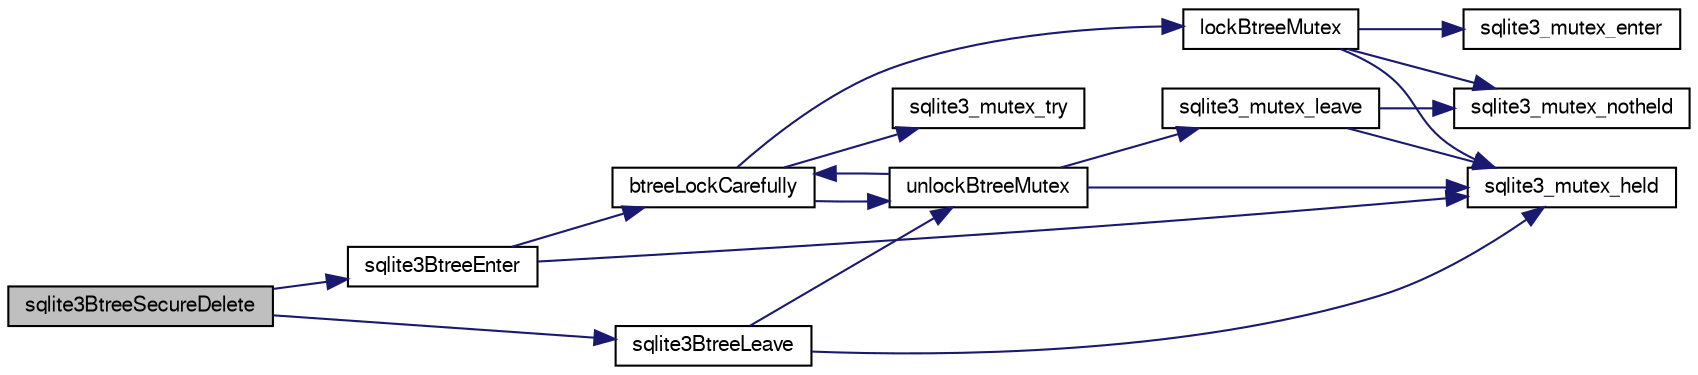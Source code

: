 digraph "sqlite3BtreeSecureDelete"
{
  edge [fontname="FreeSans",fontsize="10",labelfontname="FreeSans",labelfontsize="10"];
  node [fontname="FreeSans",fontsize="10",shape=record];
  rankdir="LR";
  Node465429 [label="sqlite3BtreeSecureDelete",height=0.2,width=0.4,color="black", fillcolor="grey75", style="filled", fontcolor="black"];
  Node465429 -> Node465430 [color="midnightblue",fontsize="10",style="solid",fontname="FreeSans"];
  Node465430 [label="sqlite3BtreeEnter",height=0.2,width=0.4,color="black", fillcolor="white", style="filled",URL="$sqlite3_8c.html#afa05d700ca373993fe6b0525b867feff"];
  Node465430 -> Node465431 [color="midnightblue",fontsize="10",style="solid",fontname="FreeSans"];
  Node465431 [label="sqlite3_mutex_held",height=0.2,width=0.4,color="black", fillcolor="white", style="filled",URL="$sqlite3_8c.html#acf77da68932b6bc163c5e68547ecc3e7"];
  Node465430 -> Node465432 [color="midnightblue",fontsize="10",style="solid",fontname="FreeSans"];
  Node465432 [label="btreeLockCarefully",height=0.2,width=0.4,color="black", fillcolor="white", style="filled",URL="$sqlite3_8c.html#a796746b1c1e4d6926960636bd74c79d7"];
  Node465432 -> Node465433 [color="midnightblue",fontsize="10",style="solid",fontname="FreeSans"];
  Node465433 [label="sqlite3_mutex_try",height=0.2,width=0.4,color="black", fillcolor="white", style="filled",URL="$sqlite3_8c.html#a196f84b09bdfda96ae5ae23189be1ec8"];
  Node465432 -> Node465434 [color="midnightblue",fontsize="10",style="solid",fontname="FreeSans"];
  Node465434 [label="unlockBtreeMutex",height=0.2,width=0.4,color="black", fillcolor="white", style="filled",URL="$sqlite3_8c.html#a29bc7d1c753dfa2af9fb296b7dc19a4a"];
  Node465434 -> Node465431 [color="midnightblue",fontsize="10",style="solid",fontname="FreeSans"];
  Node465434 -> Node465435 [color="midnightblue",fontsize="10",style="solid",fontname="FreeSans"];
  Node465435 [label="sqlite3_mutex_leave",height=0.2,width=0.4,color="black", fillcolor="white", style="filled",URL="$sqlite3_8c.html#a5838d235601dbd3c1fa993555c6bcc93"];
  Node465435 -> Node465431 [color="midnightblue",fontsize="10",style="solid",fontname="FreeSans"];
  Node465435 -> Node465436 [color="midnightblue",fontsize="10",style="solid",fontname="FreeSans"];
  Node465436 [label="sqlite3_mutex_notheld",height=0.2,width=0.4,color="black", fillcolor="white", style="filled",URL="$sqlite3_8c.html#a83967c837c1c000d3b5adcfaa688f5dc"];
  Node465434 -> Node465432 [color="midnightblue",fontsize="10",style="solid",fontname="FreeSans"];
  Node465432 -> Node465437 [color="midnightblue",fontsize="10",style="solid",fontname="FreeSans"];
  Node465437 [label="lockBtreeMutex",height=0.2,width=0.4,color="black", fillcolor="white", style="filled",URL="$sqlite3_8c.html#ab1714bc62ac8a451c7b17bc53053ca53"];
  Node465437 -> Node465436 [color="midnightblue",fontsize="10",style="solid",fontname="FreeSans"];
  Node465437 -> Node465431 [color="midnightblue",fontsize="10",style="solid",fontname="FreeSans"];
  Node465437 -> Node465438 [color="midnightblue",fontsize="10",style="solid",fontname="FreeSans"];
  Node465438 [label="sqlite3_mutex_enter",height=0.2,width=0.4,color="black", fillcolor="white", style="filled",URL="$sqlite3_8c.html#a1c12cde690bd89f104de5cbad12a6bf5"];
  Node465429 -> Node465439 [color="midnightblue",fontsize="10",style="solid",fontname="FreeSans"];
  Node465439 [label="sqlite3BtreeLeave",height=0.2,width=0.4,color="black", fillcolor="white", style="filled",URL="$sqlite3_8c.html#a460e4f89d1aeef4b4d334cfe8165da89"];
  Node465439 -> Node465434 [color="midnightblue",fontsize="10",style="solid",fontname="FreeSans"];
  Node465439 -> Node465431 [color="midnightblue",fontsize="10",style="solid",fontname="FreeSans"];
}
